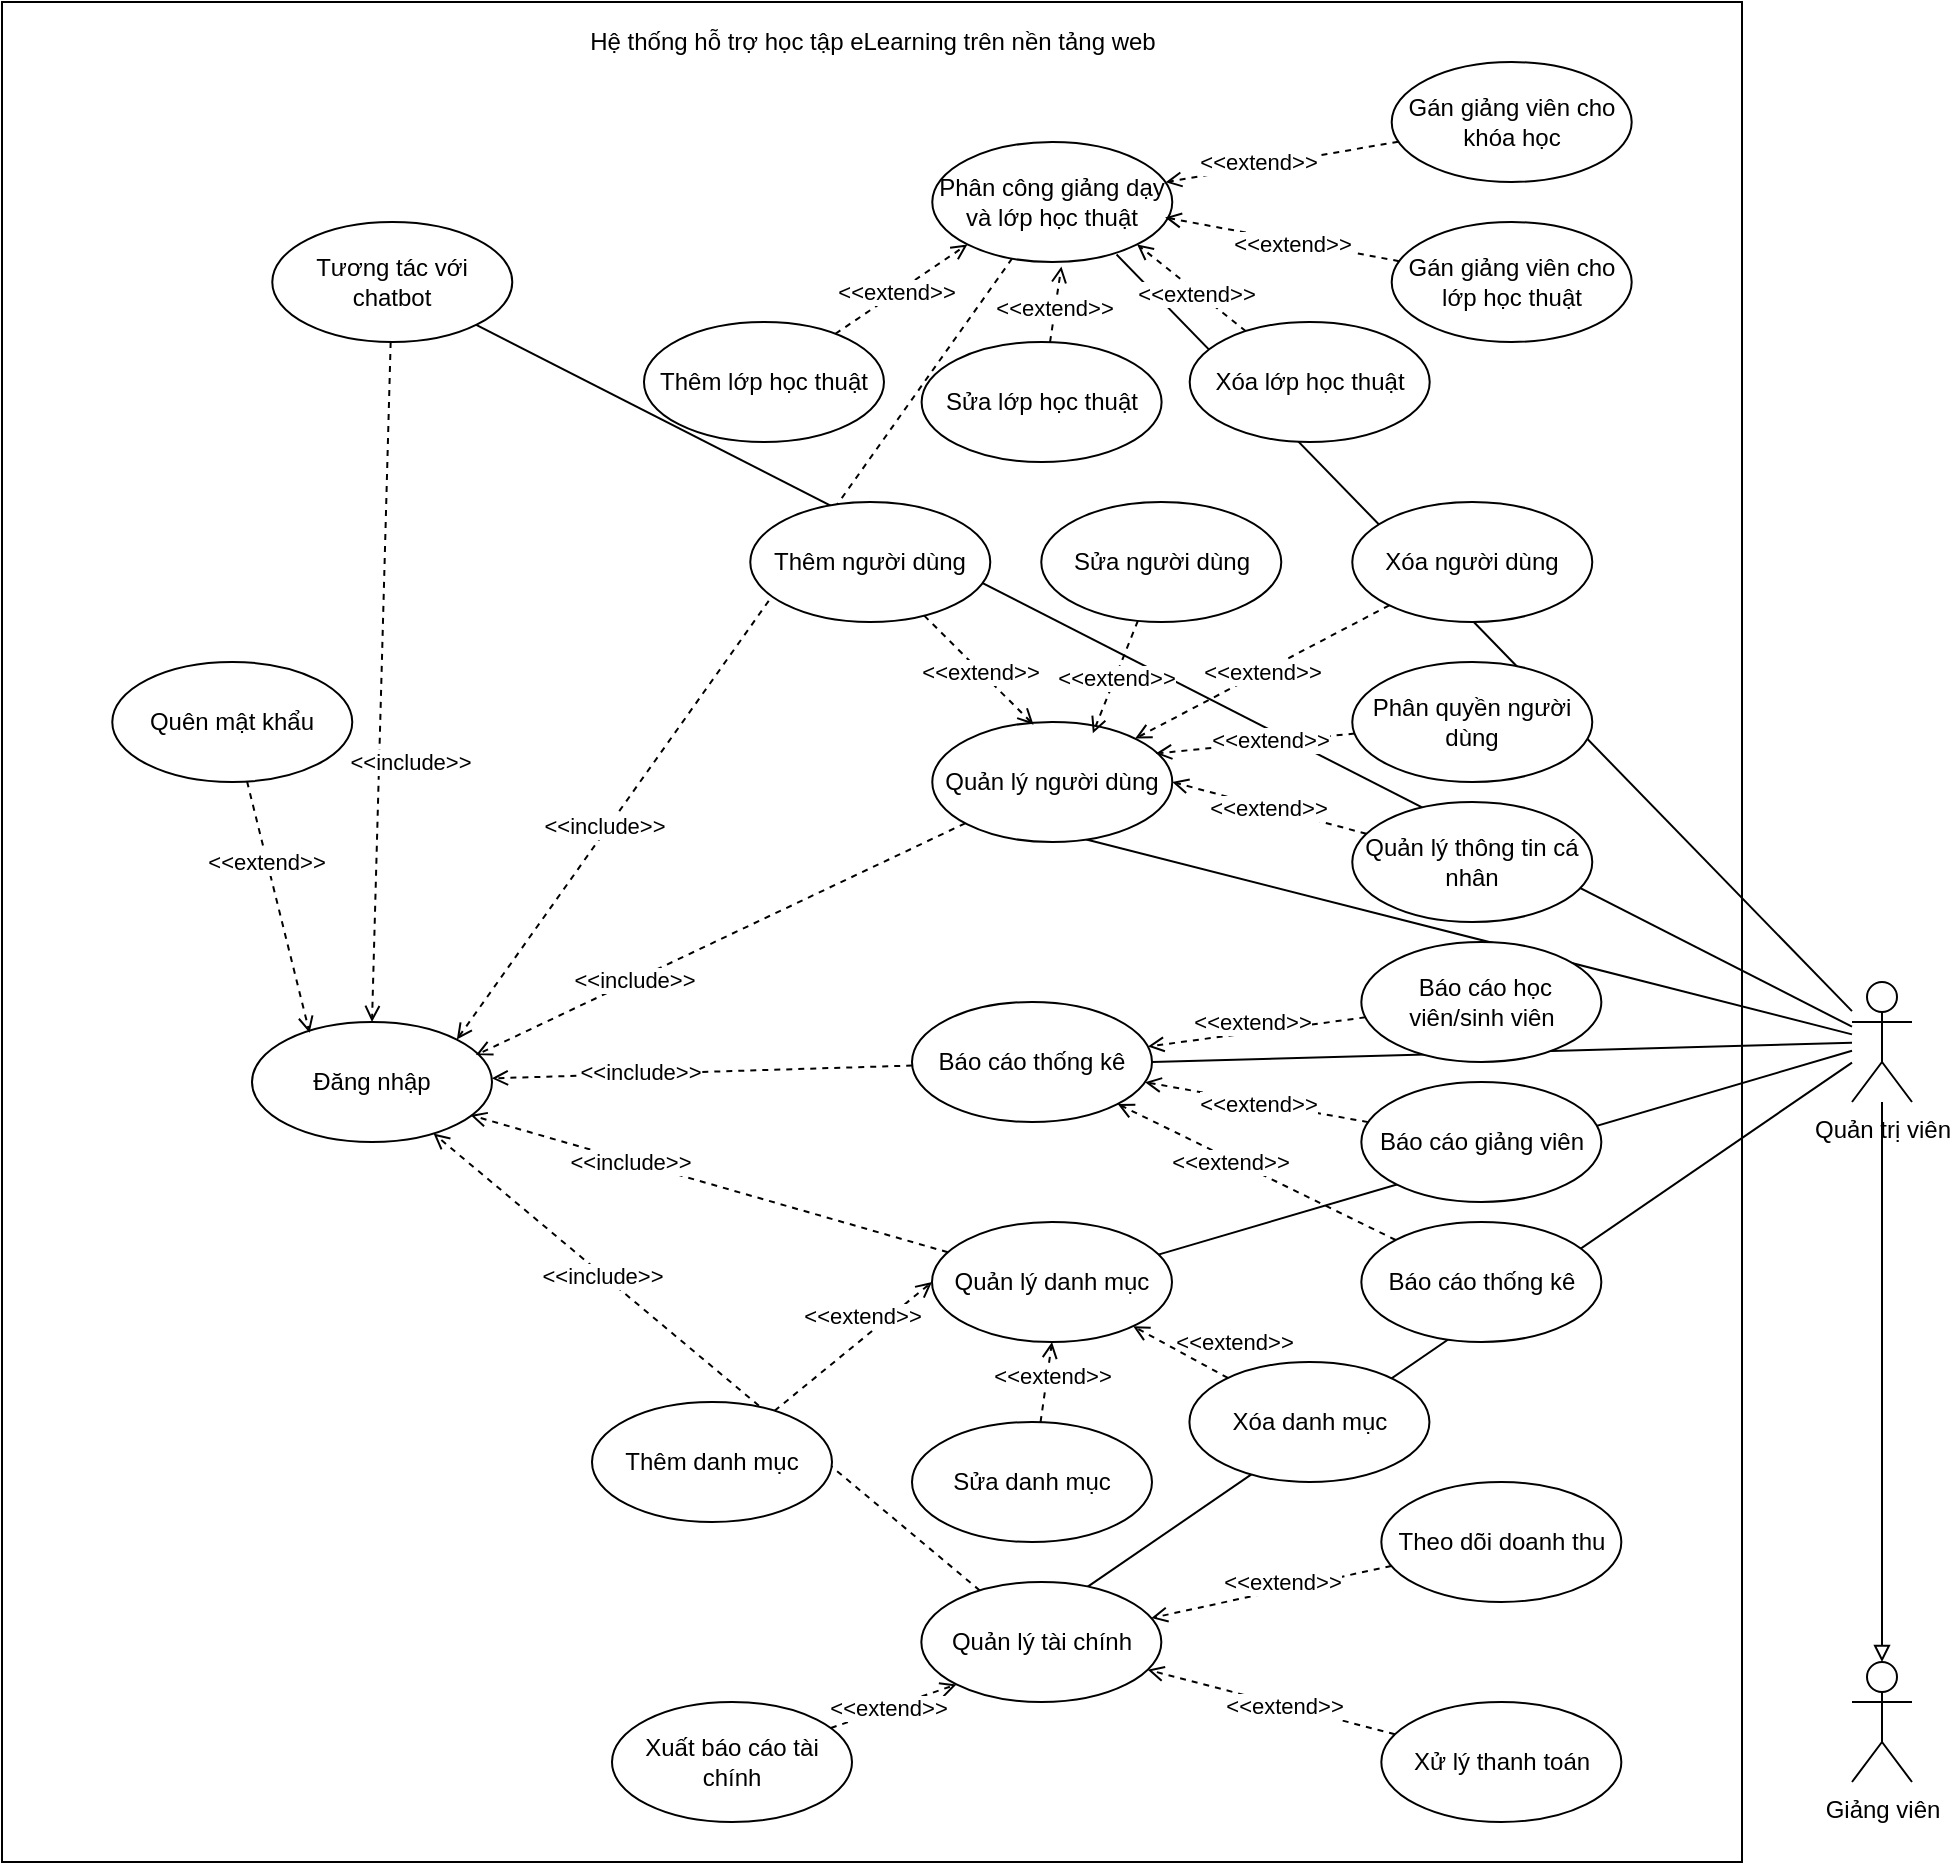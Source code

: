 <mxfile version="27.0.6">
  <diagram name="Page-1" id="FDcgBepIFSiOmwwHl9qi">
    <mxGraphModel dx="2107" dy="2203" grid="1" gridSize="10" guides="1" tooltips="1" connect="1" arrows="1" fold="1" page="1" pageScale="1" pageWidth="850" pageHeight="1100" math="0" shadow="0">
      <root>
        <mxCell id="0" />
        <mxCell id="1" parent="0" />
        <mxCell id="96Rs1fj9_P6RKk6u0Oii-1" value="" style="rounded=0;whiteSpace=wrap;html=1;" parent="1" vertex="1">
          <mxGeometry x="405" y="-130" width="870" height="930" as="geometry" />
        </mxCell>
        <mxCell id="96Rs1fj9_P6RKk6u0Oii-2" value="Hệ thống hỗ trợ học tập eLearning trên nền tảng web" style="text;html=1;align=center;verticalAlign=middle;whiteSpace=wrap;rounded=0;" parent="1" vertex="1">
          <mxGeometry x="612.5" y="-120" width="455" height="20" as="geometry" />
        </mxCell>
        <mxCell id="96Rs1fj9_P6RKk6u0Oii-4" style="rounded=0;orthogonalLoop=1;jettySize=auto;html=1;entryX=0.768;entryY=0.938;entryDx=0;entryDy=0;endArrow=none;startFill=0;entryPerimeter=0;" parent="1" source="96Rs1fj9_P6RKk6u0Oii-11" target="96Rs1fj9_P6RKk6u0Oii-79" edge="1">
          <mxGeometry relative="1" as="geometry" />
        </mxCell>
        <mxCell id="96Rs1fj9_P6RKk6u0Oii-6" style="rounded=0;orthogonalLoop=1;jettySize=auto;html=1;entryX=0.929;entryY=0.28;entryDx=0;entryDy=0;endArrow=none;startFill=0;entryPerimeter=0;" parent="1" source="96Rs1fj9_P6RKk6u0Oii-11" target="96Rs1fj9_P6RKk6u0Oii-48" edge="1">
          <mxGeometry relative="1" as="geometry" />
        </mxCell>
        <mxCell id="96Rs1fj9_P6RKk6u0Oii-7" style="rounded=0;orthogonalLoop=1;jettySize=auto;html=1;entryX=0.689;entryY=0.045;entryDx=0;entryDy=0;endArrow=none;startFill=0;entryPerimeter=0;" parent="1" source="96Rs1fj9_P6RKk6u0Oii-11" target="96Rs1fj9_P6RKk6u0Oii-42" edge="1">
          <mxGeometry relative="1" as="geometry" />
        </mxCell>
        <mxCell id="96Rs1fj9_P6RKk6u0Oii-9" style="rounded=0;orthogonalLoop=1;jettySize=auto;html=1;endArrow=none;startFill=0;" parent="1" source="96Rs1fj9_P6RKk6u0Oii-11" target="96Rs1fj9_P6RKk6u0Oii-45" edge="1">
          <mxGeometry relative="1" as="geometry" />
        </mxCell>
        <mxCell id="96Rs1fj9_P6RKk6u0Oii-122" style="edgeStyle=none;rounded=0;orthogonalLoop=1;jettySize=auto;html=1;endArrow=none;startFill=0;entryX=0.642;entryY=0.979;entryDx=0;entryDy=0;entryPerimeter=0;" parent="1" source="96Rs1fj9_P6RKk6u0Oii-11" target="96Rs1fj9_P6RKk6u0Oii-112" edge="1">
          <mxGeometry relative="1" as="geometry" />
        </mxCell>
        <mxCell id="96Rs1fj9_P6RKk6u0Oii-168" style="edgeStyle=none;rounded=0;orthogonalLoop=1;jettySize=auto;html=1;entryX=1;entryY=0.5;entryDx=0;entryDy=0;endArrow=none;startFill=0;" parent="1" source="96Rs1fj9_P6RKk6u0Oii-11" target="96Rs1fj9_P6RKk6u0Oii-167" edge="1">
          <mxGeometry relative="1" as="geometry" />
        </mxCell>
        <mxCell id="96Rs1fj9_P6RKk6u0Oii-11" value="Quản trị viên" style="shape=umlActor;verticalLabelPosition=bottom;verticalAlign=top;html=1;outlineConnect=0;" parent="1" vertex="1">
          <mxGeometry x="1330" y="360" width="30" height="60" as="geometry" />
        </mxCell>
        <mxCell id="96Rs1fj9_P6RKk6u0Oii-34" value="Đăng nhập" style="ellipse;whiteSpace=wrap;html=1;" parent="1" vertex="1">
          <mxGeometry x="530" y="380" width="120" height="60" as="geometry" />
        </mxCell>
        <mxCell id="96Rs1fj9_P6RKk6u0Oii-40" style="rounded=0;orthogonalLoop=1;jettySize=auto;html=1;endArrow=open;endFill=0;dashed=1;" parent="1" source="96Rs1fj9_P6RKk6u0Oii-42" target="96Rs1fj9_P6RKk6u0Oii-34" edge="1">
          <mxGeometry relative="1" as="geometry" />
        </mxCell>
        <mxCell id="96Rs1fj9_P6RKk6u0Oii-41" value="&amp;lt;&amp;lt;include&amp;gt;&amp;gt;" style="edgeLabel;html=1;align=center;verticalAlign=middle;resizable=0;points=[];" parent="96Rs1fj9_P6RKk6u0Oii-40" vertex="1" connectable="0">
          <mxGeometry x="0.383" relative="1" as="geometry">
            <mxPoint as="offset" />
          </mxGeometry>
        </mxCell>
        <mxCell id="96Rs1fj9_P6RKk6u0Oii-42" value="&lt;p style=&quot;white-space-collapse: preserve;&quot; dir=&quot;auto&quot;&gt;Quản lý tài chính&lt;/p&gt;" style="ellipse;whiteSpace=wrap;html=1;" parent="1" vertex="1">
          <mxGeometry x="864.67" y="660" width="120" height="60" as="geometry" />
        </mxCell>
        <mxCell id="96Rs1fj9_P6RKk6u0Oii-43" style="rounded=0;orthogonalLoop=1;jettySize=auto;html=1;endArrow=open;endFill=0;dashed=1;entryX=0.5;entryY=0;entryDx=0;entryDy=0;" parent="1" source="96Rs1fj9_P6RKk6u0Oii-45" target="96Rs1fj9_P6RKk6u0Oii-34" edge="1">
          <mxGeometry relative="1" as="geometry" />
        </mxCell>
        <mxCell id="96Rs1fj9_P6RKk6u0Oii-44" value="&amp;lt;&amp;lt;include&amp;gt;&amp;gt;" style="edgeLabel;html=1;align=center;verticalAlign=middle;resizable=0;points=[];" parent="96Rs1fj9_P6RKk6u0Oii-43" vertex="1" connectable="0">
          <mxGeometry x="0.474" y="-3" relative="1" as="geometry">
            <mxPoint x="19" y="-41" as="offset" />
          </mxGeometry>
        </mxCell>
        <mxCell id="96Rs1fj9_P6RKk6u0Oii-45" value="&lt;p style=&quot;white-space-collapse: preserve;&quot; dir=&quot;auto&quot;&gt;Tương tác với chatbot&lt;/p&gt;" style="ellipse;whiteSpace=wrap;html=1;" parent="1" vertex="1">
          <mxGeometry x="540.14" y="-20" width="120" height="60" as="geometry" />
        </mxCell>
        <mxCell id="96Rs1fj9_P6RKk6u0Oii-46" style="rounded=0;orthogonalLoop=1;jettySize=auto;html=1;endArrow=open;endFill=0;dashed=1;entryX=0.91;entryY=0.776;entryDx=0;entryDy=0;entryPerimeter=0;" parent="1" source="96Rs1fj9_P6RKk6u0Oii-48" target="96Rs1fj9_P6RKk6u0Oii-34" edge="1">
          <mxGeometry relative="1" as="geometry" />
        </mxCell>
        <mxCell id="96Rs1fj9_P6RKk6u0Oii-47" value="&amp;lt;&amp;lt;include&amp;gt;&amp;gt;" style="edgeLabel;html=1;align=center;verticalAlign=middle;resizable=0;points=[];" parent="96Rs1fj9_P6RKk6u0Oii-46" vertex="1" connectable="0">
          <mxGeometry x="0.337" relative="1" as="geometry">
            <mxPoint as="offset" />
          </mxGeometry>
        </mxCell>
        <mxCell id="96Rs1fj9_P6RKk6u0Oii-48" value="&lt;p style=&quot;white-space-collapse: preserve;&quot; dir=&quot;auto&quot;&gt;Quản lý danh mục&lt;/p&gt;" style="ellipse;whiteSpace=wrap;html=1;" parent="1" vertex="1">
          <mxGeometry x="870" y="480" width="120" height="60" as="geometry" />
        </mxCell>
        <mxCell id="96Rs1fj9_P6RKk6u0Oii-57" style="rounded=0;orthogonalLoop=1;jettySize=auto;html=1;exitX=0;exitY=0;exitDx=0;exitDy=0;" parent="1" edge="1">
          <mxGeometry relative="1" as="geometry">
            <mxPoint x="877.156" y="368.998" as="sourcePoint" />
            <mxPoint x="876.379" y="369.401" as="targetPoint" />
          </mxGeometry>
        </mxCell>
        <mxCell id="96Rs1fj9_P6RKk6u0Oii-79" value="&lt;p style=&quot;white-space-collapse: preserve;&quot; dir=&quot;auto&quot;&gt;Phân công giảng dạy và lớp học thuật&lt;/p&gt;" style="ellipse;whiteSpace=wrap;html=1;" parent="1" vertex="1">
          <mxGeometry x="870.14" y="-60" width="120" height="60" as="geometry" />
        </mxCell>
        <mxCell id="96Rs1fj9_P6RKk6u0Oii-105" style="rounded=0;orthogonalLoop=1;jettySize=auto;html=1;entryX=0.24;entryY=0.09;entryDx=0;entryDy=0;endArrow=open;endFill=0;dashed=1;entryPerimeter=0;" parent="1" source="96Rs1fj9_P6RKk6u0Oii-107" target="96Rs1fj9_P6RKk6u0Oii-34" edge="1">
          <mxGeometry relative="1" as="geometry" />
        </mxCell>
        <mxCell id="96Rs1fj9_P6RKk6u0Oii-110" value="&amp;lt;&amp;lt;extend&amp;gt;&amp;gt;" style="edgeLabel;html=1;align=center;verticalAlign=middle;resizable=0;points=[];" parent="96Rs1fj9_P6RKk6u0Oii-105" vertex="1" connectable="0">
          <mxGeometry x="-0.365" y="-1" relative="1" as="geometry">
            <mxPoint as="offset" />
          </mxGeometry>
        </mxCell>
        <mxCell id="96Rs1fj9_P6RKk6u0Oii-107" value="&lt;p style=&quot;white-space-collapse: preserve;&quot; dir=&quot;auto&quot;&gt;Quên mật khẩu&lt;/p&gt;" style="ellipse;whiteSpace=wrap;html=1;" parent="1" vertex="1">
          <mxGeometry x="460.14" y="200" width="120" height="60" as="geometry" />
        </mxCell>
        <mxCell id="96Rs1fj9_P6RKk6u0Oii-112" value="&lt;p style=&quot;white-space-collapse: preserve;&quot; dir=&quot;auto&quot;&gt;Quản lý người dùng&lt;/p&gt;" style="ellipse;whiteSpace=wrap;html=1;" parent="1" vertex="1">
          <mxGeometry x="870.14" y="230" width="120" height="60" as="geometry" />
        </mxCell>
        <mxCell id="96Rs1fj9_P6RKk6u0Oii-115" style="rounded=0;orthogonalLoop=1;jettySize=auto;html=1;entryX=0.933;entryY=0.276;entryDx=0;entryDy=0;entryPerimeter=0;dashed=1;endArrow=open;endFill=0;" parent="1" source="96Rs1fj9_P6RKk6u0Oii-112" target="96Rs1fj9_P6RKk6u0Oii-34" edge="1">
          <mxGeometry relative="1" as="geometry" />
        </mxCell>
        <mxCell id="96Rs1fj9_P6RKk6u0Oii-116" value="&amp;lt;&amp;lt;include&amp;gt;&amp;gt;" style="edgeLabel;html=1;align=center;verticalAlign=middle;resizable=0;points=[];" parent="96Rs1fj9_P6RKk6u0Oii-115" vertex="1" connectable="0">
          <mxGeometry x="0.355" relative="1" as="geometry">
            <mxPoint as="offset" />
          </mxGeometry>
        </mxCell>
        <mxCell id="96Rs1fj9_P6RKk6u0Oii-117" style="rounded=0;orthogonalLoop=1;jettySize=auto;html=1;entryX=1;entryY=0;entryDx=0;entryDy=0;dashed=1;endArrow=open;endFill=0;" parent="1" source="96Rs1fj9_P6RKk6u0Oii-79" target="96Rs1fj9_P6RKk6u0Oii-34" edge="1">
          <mxGeometry relative="1" as="geometry" />
        </mxCell>
        <mxCell id="96Rs1fj9_P6RKk6u0Oii-120" value="&amp;lt;&amp;lt;include&amp;gt;&amp;gt;" style="edgeLabel;html=1;align=center;verticalAlign=middle;resizable=0;points=[];" parent="96Rs1fj9_P6RKk6u0Oii-117" vertex="1" connectable="0">
          <mxGeometry x="0.459" y="-2" relative="1" as="geometry">
            <mxPoint as="offset" />
          </mxGeometry>
        </mxCell>
        <mxCell id="96Rs1fj9_P6RKk6u0Oii-125" style="edgeStyle=none;rounded=0;orthogonalLoop=1;jettySize=auto;html=1;entryX=0.931;entryY=0.263;entryDx=0;entryDy=0;entryPerimeter=0;dashed=1;endArrow=open;endFill=0;" parent="1" source="96Rs1fj9_P6RKk6u0Oii-123" target="96Rs1fj9_P6RKk6u0Oii-112" edge="1">
          <mxGeometry relative="1" as="geometry" />
        </mxCell>
        <mxCell id="96Rs1fj9_P6RKk6u0Oii-135" value="&amp;lt;&amp;lt;extend&amp;gt;&amp;gt;" style="edgeLabel;html=1;align=center;verticalAlign=middle;resizable=0;points=[];" parent="96Rs1fj9_P6RKk6u0Oii-125" vertex="1" connectable="0">
          <mxGeometry x="-0.153" y="-1" relative="1" as="geometry">
            <mxPoint as="offset" />
          </mxGeometry>
        </mxCell>
        <mxCell id="96Rs1fj9_P6RKk6u0Oii-126" style="edgeStyle=none;rounded=0;orthogonalLoop=1;jettySize=auto;html=1;entryX=1;entryY=0.5;entryDx=0;entryDy=0;dashed=1;endArrow=open;endFill=0;" parent="1" source="96Rs1fj9_P6RKk6u0Oii-124" target="96Rs1fj9_P6RKk6u0Oii-112" edge="1">
          <mxGeometry relative="1" as="geometry" />
        </mxCell>
        <mxCell id="96Rs1fj9_P6RKk6u0Oii-136" value="&amp;lt;&amp;lt;extend&amp;gt;&amp;gt;" style="edgeLabel;html=1;align=center;verticalAlign=middle;resizable=0;points=[];" parent="96Rs1fj9_P6RKk6u0Oii-126" vertex="1" connectable="0">
          <mxGeometry x="0.028" relative="1" as="geometry">
            <mxPoint as="offset" />
          </mxGeometry>
        </mxCell>
        <mxCell id="96Rs1fj9_P6RKk6u0Oii-124" value="Quản lý thông tin cá nhân" style="ellipse;whiteSpace=wrap;html=1;" parent="1" vertex="1">
          <mxGeometry x="1080.14" y="270" width="120" height="60" as="geometry" />
        </mxCell>
        <mxCell id="96Rs1fj9_P6RKk6u0Oii-123" value="Phân quyền người dùng" style="ellipse;whiteSpace=wrap;html=1;" parent="1" vertex="1">
          <mxGeometry x="1080.14" y="200" width="120" height="60" as="geometry" />
        </mxCell>
        <mxCell id="96Rs1fj9_P6RKk6u0Oii-129" style="edgeStyle=none;rounded=0;orthogonalLoop=1;jettySize=auto;html=1;dashed=1;endArrow=open;endFill=0;" parent="1" source="96Rs1fj9_P6RKk6u0Oii-128" target="96Rs1fj9_P6RKk6u0Oii-112" edge="1">
          <mxGeometry relative="1" as="geometry" />
        </mxCell>
        <mxCell id="96Rs1fj9_P6RKk6u0Oii-134" value="&amp;lt;&amp;lt;extend&amp;gt;&amp;gt;" style="edgeLabel;html=1;align=center;verticalAlign=middle;resizable=0;points=[];" parent="96Rs1fj9_P6RKk6u0Oii-129" vertex="1" connectable="0">
          <mxGeometry x="0.005" relative="1" as="geometry">
            <mxPoint as="offset" />
          </mxGeometry>
        </mxCell>
        <mxCell id="96Rs1fj9_P6RKk6u0Oii-128" value="Xóa người dùng" style="ellipse;whiteSpace=wrap;html=1;" parent="1" vertex="1">
          <mxGeometry x="1080.14" y="120" width="120" height="60" as="geometry" />
        </mxCell>
        <mxCell id="96Rs1fj9_P6RKk6u0Oii-142" style="edgeStyle=none;rounded=0;orthogonalLoop=1;jettySize=auto;html=1;dashed=1;endArrow=open;endFill=0;" parent="1" source="96Rs1fj9_P6RKk6u0Oii-137" target="96Rs1fj9_P6RKk6u0Oii-79" edge="1">
          <mxGeometry relative="1" as="geometry" />
        </mxCell>
        <mxCell id="96Rs1fj9_P6RKk6u0Oii-145" value="&amp;lt;&amp;lt;extend&amp;gt;&amp;gt;" style="edgeLabel;html=1;align=center;verticalAlign=middle;resizable=0;points=[];" parent="96Rs1fj9_P6RKk6u0Oii-142" vertex="1" connectable="0">
          <mxGeometry x="0.209" y="-2" relative="1" as="geometry">
            <mxPoint as="offset" />
          </mxGeometry>
        </mxCell>
        <mxCell id="96Rs1fj9_P6RKk6u0Oii-137" value="Gán giảng viên cho khóa học" style="ellipse;whiteSpace=wrap;html=1;" parent="1" vertex="1">
          <mxGeometry x="1099.85" y="-100" width="120" height="60" as="geometry" />
        </mxCell>
        <mxCell id="96Rs1fj9_P6RKk6u0Oii-139" value="Gán giảng viên cho lớp học thuật" style="ellipse;whiteSpace=wrap;html=1;" parent="1" vertex="1">
          <mxGeometry x="1099.85" y="-20" width="120" height="60" as="geometry" />
        </mxCell>
        <mxCell id="96Rs1fj9_P6RKk6u0Oii-144" style="edgeStyle=none;rounded=0;orthogonalLoop=1;jettySize=auto;html=1;entryX=0.97;entryY=0.629;entryDx=0;entryDy=0;entryPerimeter=0;dashed=1;endArrow=open;endFill=0;" parent="1" source="96Rs1fj9_P6RKk6u0Oii-139" target="96Rs1fj9_P6RKk6u0Oii-79" edge="1">
          <mxGeometry relative="1" as="geometry" />
        </mxCell>
        <mxCell id="96Rs1fj9_P6RKk6u0Oii-146" value="&amp;lt;&amp;lt;extend&amp;gt;&amp;gt;" style="edgeLabel;html=1;align=center;verticalAlign=middle;resizable=0;points=[];" parent="96Rs1fj9_P6RKk6u0Oii-144" vertex="1" connectable="0">
          <mxGeometry x="-0.074" y="1" relative="1" as="geometry">
            <mxPoint as="offset" />
          </mxGeometry>
        </mxCell>
        <mxCell id="96Rs1fj9_P6RKk6u0Oii-161" style="edgeStyle=none;rounded=0;orthogonalLoop=1;jettySize=auto;html=1;dashed=1;endArrow=open;endFill=0;" parent="1" source="96Rs1fj9_P6RKk6u0Oii-155" target="96Rs1fj9_P6RKk6u0Oii-42" edge="1">
          <mxGeometry relative="1" as="geometry" />
        </mxCell>
        <mxCell id="96Rs1fj9_P6RKk6u0Oii-164" value="&amp;lt;&amp;lt;extend&amp;gt;&amp;gt;" style="edgeLabel;html=1;align=center;verticalAlign=middle;resizable=0;points=[];" parent="96Rs1fj9_P6RKk6u0Oii-161" vertex="1" connectable="0">
          <mxGeometry x="0.085" relative="1" as="geometry">
            <mxPoint x="-14" y="-126" as="offset" />
          </mxGeometry>
        </mxCell>
        <mxCell id="96Rs1fj9_P6RKk6u0Oii-155" value="Theo dõi doanh thu" style="ellipse;whiteSpace=wrap;html=1;" parent="1" vertex="1">
          <mxGeometry x="1094.67" y="610" width="120" height="60" as="geometry" />
        </mxCell>
        <mxCell id="96Rs1fj9_P6RKk6u0Oii-178" style="edgeStyle=none;rounded=0;orthogonalLoop=1;jettySize=auto;html=1;endArrow=open;endFill=0;dashed=1;" parent="1" source="96Rs1fj9_P6RKk6u0Oii-156" target="96Rs1fj9_P6RKk6u0Oii-167" edge="1">
          <mxGeometry relative="1" as="geometry" />
        </mxCell>
        <mxCell id="96Rs1fj9_P6RKk6u0Oii-181" value="&amp;lt;&amp;lt;extend&amp;gt;&amp;gt;" style="edgeLabel;html=1;align=center;verticalAlign=middle;resizable=0;points=[];" parent="96Rs1fj9_P6RKk6u0Oii-178" vertex="1" connectable="0">
          <mxGeometry x="0.186" y="1" relative="1" as="geometry">
            <mxPoint as="offset" />
          </mxGeometry>
        </mxCell>
        <mxCell id="96Rs1fj9_P6RKk6u0Oii-156" value="Báo cáo thống kê" style="ellipse;whiteSpace=wrap;html=1;" parent="1" vertex="1">
          <mxGeometry x="1084.67" y="480" width="120" height="60" as="geometry" />
        </mxCell>
        <mxCell id="96Rs1fj9_P6RKk6u0Oii-163" style="edgeStyle=none;rounded=0;orthogonalLoop=1;jettySize=auto;html=1;dashed=1;endArrow=open;endFill=0;" parent="1" source="96Rs1fj9_P6RKk6u0Oii-157" target="96Rs1fj9_P6RKk6u0Oii-42" edge="1">
          <mxGeometry relative="1" as="geometry" />
        </mxCell>
        <mxCell id="96Rs1fj9_P6RKk6u0Oii-166" value="&amp;lt;&amp;lt;extend&amp;gt;&amp;gt;" style="edgeLabel;html=1;align=center;verticalAlign=middle;resizable=0;points=[];" parent="96Rs1fj9_P6RKk6u0Oii-163" vertex="1" connectable="0">
          <mxGeometry x="-0.1" relative="1" as="geometry">
            <mxPoint as="offset" />
          </mxGeometry>
        </mxCell>
        <mxCell id="96Rs1fj9_P6RKk6u0Oii-157" value="Xử lý thanh toán" style="ellipse;whiteSpace=wrap;html=1;" parent="1" vertex="1">
          <mxGeometry x="1094.67" y="720" width="120" height="60" as="geometry" />
        </mxCell>
        <mxCell id="96Rs1fj9_P6RKk6u0Oii-169" style="edgeStyle=none;rounded=0;orthogonalLoop=1;jettySize=auto;html=1;dashed=1;endArrow=open;endFill=0;" parent="1" source="96Rs1fj9_P6RKk6u0Oii-167" target="96Rs1fj9_P6RKk6u0Oii-34" edge="1">
          <mxGeometry relative="1" as="geometry" />
        </mxCell>
        <mxCell id="96Rs1fj9_P6RKk6u0Oii-186" value="&amp;lt;&amp;lt;include&amp;gt;&amp;gt;" style="edgeLabel;html=1;align=center;verticalAlign=middle;resizable=0;points=[];" parent="96Rs1fj9_P6RKk6u0Oii-169" vertex="1" connectable="0">
          <mxGeometry x="0.3" y="-1" relative="1" as="geometry">
            <mxPoint as="offset" />
          </mxGeometry>
        </mxCell>
        <mxCell id="96Rs1fj9_P6RKk6u0Oii-167" value="&lt;p style=&quot;white-space-collapse: preserve;&quot; dir=&quot;auto&quot;&gt;Báo cáo thống kê&lt;/p&gt;" style="ellipse;whiteSpace=wrap;html=1;" parent="1" vertex="1">
          <mxGeometry x="860" y="370" width="120" height="60" as="geometry" />
        </mxCell>
        <mxCell id="96Rs1fj9_P6RKk6u0Oii-176" style="edgeStyle=none;rounded=0;orthogonalLoop=1;jettySize=auto;html=1;endArrow=open;endFill=0;dashed=1;" parent="1" source="96Rs1fj9_P6RKk6u0Oii-171" target="96Rs1fj9_P6RKk6u0Oii-167" edge="1">
          <mxGeometry relative="1" as="geometry" />
        </mxCell>
        <mxCell id="96Rs1fj9_P6RKk6u0Oii-179" value="&amp;lt;&amp;lt;extend&amp;gt;&amp;gt;" style="edgeLabel;html=1;align=center;verticalAlign=middle;resizable=0;points=[];" parent="96Rs1fj9_P6RKk6u0Oii-176" vertex="1" connectable="0">
          <mxGeometry x="0.133" y="3" relative="1" as="geometry">
            <mxPoint x="4" y="-9" as="offset" />
          </mxGeometry>
        </mxCell>
        <mxCell id="96Rs1fj9_P6RKk6u0Oii-171" value="&lt;p style=&quot;white-space-collapse: preserve;&quot; dir=&quot;auto&quot;&gt; Báo cáo học viên/sinh viên&lt;/p&gt;" style="ellipse;whiteSpace=wrap;html=1;" parent="1" vertex="1">
          <mxGeometry x="1084.67" y="340" width="120" height="60" as="geometry" />
        </mxCell>
        <mxCell id="96Rs1fj9_P6RKk6u0Oii-177" style="edgeStyle=none;rounded=0;orthogonalLoop=1;jettySize=auto;html=1;endArrow=open;endFill=0;dashed=1;" parent="1" source="96Rs1fj9_P6RKk6u0Oii-172" target="96Rs1fj9_P6RKk6u0Oii-167" edge="1">
          <mxGeometry relative="1" as="geometry" />
        </mxCell>
        <mxCell id="96Rs1fj9_P6RKk6u0Oii-180" value="&amp;lt;&amp;lt;extend&amp;gt;&amp;gt;" style="edgeLabel;html=1;align=center;verticalAlign=middle;resizable=0;points=[];" parent="96Rs1fj9_P6RKk6u0Oii-177" vertex="1" connectable="0">
          <mxGeometry x="-0.001" y="1" relative="1" as="geometry">
            <mxPoint as="offset" />
          </mxGeometry>
        </mxCell>
        <mxCell id="96Rs1fj9_P6RKk6u0Oii-172" value="&lt;p style=&quot;white-space-collapse: preserve;&quot; dir=&quot;auto&quot;&gt;Báo cáo giảng viên&lt;/p&gt;" style="ellipse;whiteSpace=wrap;html=1;" parent="1" vertex="1">
          <mxGeometry x="1084.67" y="410" width="120" height="60" as="geometry" />
        </mxCell>
        <mxCell id="96Rs1fj9_P6RKk6u0Oii-182" value="Xóa&amp;nbsp;&lt;span style=&quot;background-color: transparent; color: light-dark(rgb(0, 0, 0), rgb(255, 255, 255));&quot;&gt;danh mục&lt;/span&gt;" style="ellipse;whiteSpace=wrap;html=1;" parent="1" vertex="1">
          <mxGeometry x="998.71" y="550" width="120" height="60" as="geometry" />
        </mxCell>
        <mxCell id="L-A-K1zgmUTlrSoMtgNh-1" value="Giảng viên" style="shape=umlActor;verticalLabelPosition=bottom;verticalAlign=top;html=1;outlineConnect=0;" parent="1" vertex="1">
          <mxGeometry x="1330" y="700" width="30" height="60" as="geometry" />
        </mxCell>
        <mxCell id="L-A-K1zgmUTlrSoMtgNh-2" style="edgeStyle=orthogonalEdgeStyle;rounded=0;orthogonalLoop=1;jettySize=auto;html=1;entryX=0.5;entryY=0;entryDx=0;entryDy=0;entryPerimeter=0;endArrow=block;endFill=0;" parent="1" source="96Rs1fj9_P6RKk6u0Oii-11" target="L-A-K1zgmUTlrSoMtgNh-1" edge="1">
          <mxGeometry relative="1" as="geometry" />
        </mxCell>
        <mxCell id="s3GclX2u2Ic17jW2BKlU-1" value="&amp;lt;&amp;lt;extend&amp;gt;&amp;gt;" style="edgeLabel;html=1;align=center;verticalAlign=middle;resizable=0;points=[];" parent="1" vertex="1" connectable="0">
          <mxGeometry x="1044.71" y="659.997" as="geometry" />
        </mxCell>
        <mxCell id="bydtYof8P61KNAazuHfW-4" value="Thêm&amp;nbsp;&lt;span style=&quot;background-color: transparent; color: light-dark(rgb(0, 0, 0), rgb(255, 255, 255));&quot;&gt;danh mục&lt;/span&gt;" style="ellipse;whiteSpace=wrap;html=1;" vertex="1" parent="1">
          <mxGeometry x="700" y="570" width="120" height="60" as="geometry" />
        </mxCell>
        <mxCell id="bydtYof8P61KNAazuHfW-3" style="edgeStyle=none;rounded=0;orthogonalLoop=1;jettySize=auto;html=1;dashed=1;endArrow=open;endFill=0;entryX=0;entryY=0.5;entryDx=0;entryDy=0;" edge="1" parent="1" source="bydtYof8P61KNAazuHfW-4" target="96Rs1fj9_P6RKk6u0Oii-48">
          <mxGeometry relative="1" as="geometry">
            <mxPoint x="550" y="555" as="targetPoint" />
          </mxGeometry>
        </mxCell>
        <mxCell id="bydtYof8P61KNAazuHfW-9" value="&lt;div&gt;Sửa danh mục&lt;/div&gt;" style="ellipse;whiteSpace=wrap;html=1;" vertex="1" parent="1">
          <mxGeometry x="860" y="580" width="120" height="60" as="geometry" />
        </mxCell>
        <mxCell id="bydtYof8P61KNAazuHfW-10" style="edgeStyle=none;rounded=0;orthogonalLoop=1;jettySize=auto;html=1;dashed=1;endArrow=open;endFill=0;entryX=0.5;entryY=1;entryDx=0;entryDy=0;" edge="1" parent="1" source="bydtYof8P61KNAazuHfW-9" target="96Rs1fj9_P6RKk6u0Oii-48">
          <mxGeometry relative="1" as="geometry">
            <mxPoint x="1060" y="540" as="targetPoint" />
          </mxGeometry>
        </mxCell>
        <mxCell id="bydtYof8P61KNAazuHfW-8" value="&amp;lt;&amp;lt;extend&amp;gt;&amp;gt;" style="edgeLabel;html=1;align=center;verticalAlign=middle;resizable=0;points=[];" vertex="1" connectable="0" parent="1">
          <mxGeometry x="924.675" y="569.998" as="geometry">
            <mxPoint x="5" y="-13" as="offset" />
          </mxGeometry>
        </mxCell>
        <mxCell id="bydtYof8P61KNAazuHfW-2" value="&amp;lt;&amp;lt;extend&amp;gt;&amp;gt;" style="edgeLabel;html=1;align=center;verticalAlign=middle;resizable=0;points=[];" vertex="1" connectable="0" parent="1">
          <mxGeometry x="830.005" y="539.998" as="geometry">
            <mxPoint x="5" y="-13" as="offset" />
          </mxGeometry>
        </mxCell>
        <mxCell id="96Rs1fj9_P6RKk6u0Oii-183" style="edgeStyle=none;rounded=0;orthogonalLoop=1;jettySize=auto;html=1;dashed=1;endArrow=open;endFill=0;" parent="1" source="96Rs1fj9_P6RKk6u0Oii-182" target="96Rs1fj9_P6RKk6u0Oii-48" edge="1">
          <mxGeometry relative="1" as="geometry" />
        </mxCell>
        <mxCell id="bydtYof8P61KNAazuHfW-14" style="edgeStyle=none;rounded=0;orthogonalLoop=1;jettySize=auto;html=1;dashed=1;endArrow=open;endFill=0;entryX=0;entryY=1;entryDx=0;entryDy=0;" edge="1" parent="1" source="bydtYof8P61KNAazuHfW-16" target="96Rs1fj9_P6RKk6u0Oii-42">
          <mxGeometry relative="1" as="geometry">
            <mxPoint x="639.67" y="704" as="targetPoint" />
          </mxGeometry>
        </mxCell>
        <mxCell id="bydtYof8P61KNAazuHfW-15" value="&amp;lt;&amp;lt;extend&amp;gt;&amp;gt;" style="edgeLabel;html=1;align=center;verticalAlign=middle;resizable=0;points=[];" vertex="1" connectable="0" parent="bydtYof8P61KNAazuHfW-14">
          <mxGeometry x="-0.1" relative="1" as="geometry">
            <mxPoint as="offset" />
          </mxGeometry>
        </mxCell>
        <mxCell id="bydtYof8P61KNAazuHfW-16" value="Xuất báo cáo tài chính" style="ellipse;whiteSpace=wrap;html=1;" vertex="1" parent="1">
          <mxGeometry x="710" y="720" width="120" height="60" as="geometry" />
        </mxCell>
        <mxCell id="bydtYof8P61KNAazuHfW-18" style="edgeStyle=none;rounded=0;orthogonalLoop=1;jettySize=auto;html=1;dashed=1;endArrow=open;endFill=0;entryX=0.669;entryY=0.094;entryDx=0;entryDy=0;entryPerimeter=0;" edge="1" parent="1" source="bydtYof8P61KNAazuHfW-20" target="96Rs1fj9_P6RKk6u0Oii-112">
          <mxGeometry relative="1" as="geometry">
            <mxPoint x="815.64" y="238" as="targetPoint" />
          </mxGeometry>
        </mxCell>
        <mxCell id="bydtYof8P61KNAazuHfW-19" value="&amp;lt;&amp;lt;extend&amp;gt;&amp;gt;" style="edgeLabel;html=1;align=center;verticalAlign=middle;resizable=0;points=[];" vertex="1" connectable="0" parent="bydtYof8P61KNAazuHfW-18">
          <mxGeometry x="0.005" relative="1" as="geometry">
            <mxPoint as="offset" />
          </mxGeometry>
        </mxCell>
        <mxCell id="bydtYof8P61KNAazuHfW-20" value="Sửa người dùng" style="ellipse;whiteSpace=wrap;html=1;" vertex="1" parent="1">
          <mxGeometry x="924.64" y="120" width="120" height="60" as="geometry" />
        </mxCell>
        <mxCell id="bydtYof8P61KNAazuHfW-22" style="edgeStyle=none;rounded=0;orthogonalLoop=1;jettySize=auto;html=1;dashed=1;endArrow=open;endFill=0;entryX=0.422;entryY=0.022;entryDx=0;entryDy=0;entryPerimeter=0;" edge="1" parent="1" source="bydtYof8P61KNAazuHfW-24" target="96Rs1fj9_P6RKk6u0Oii-112">
          <mxGeometry relative="1" as="geometry">
            <mxPoint x="670.14" y="238" as="targetPoint" />
          </mxGeometry>
        </mxCell>
        <mxCell id="bydtYof8P61KNAazuHfW-23" value="&amp;lt;&amp;lt;extend&amp;gt;&amp;gt;" style="edgeLabel;html=1;align=center;verticalAlign=middle;resizable=0;points=[];" vertex="1" connectable="0" parent="bydtYof8P61KNAazuHfW-22">
          <mxGeometry x="0.005" relative="1" as="geometry">
            <mxPoint as="offset" />
          </mxGeometry>
        </mxCell>
        <mxCell id="bydtYof8P61KNAazuHfW-24" value="Thêm người dùng" style="ellipse;whiteSpace=wrap;html=1;" vertex="1" parent="1">
          <mxGeometry x="779.14" y="120" width="120" height="60" as="geometry" />
        </mxCell>
        <mxCell id="bydtYof8P61KNAazuHfW-27" value="Xóa lớp học thuật" style="ellipse;whiteSpace=wrap;html=1;" vertex="1" parent="1">
          <mxGeometry x="998.85" y="30" width="120" height="60" as="geometry" />
        </mxCell>
        <mxCell id="bydtYof8P61KNAazuHfW-28" style="edgeStyle=none;rounded=0;orthogonalLoop=1;jettySize=auto;html=1;entryX=1;entryY=1;entryDx=0;entryDy=0;dashed=1;endArrow=open;endFill=0;" edge="1" parent="1" source="bydtYof8P61KNAazuHfW-27" target="96Rs1fj9_P6RKk6u0Oii-79">
          <mxGeometry relative="1" as="geometry">
            <mxPoint x="880.14" y="38" as="targetPoint" />
          </mxGeometry>
        </mxCell>
        <mxCell id="bydtYof8P61KNAazuHfW-29" value="&amp;lt;&amp;lt;extend&amp;gt;&amp;gt;" style="edgeLabel;html=1;align=center;verticalAlign=middle;resizable=0;points=[];" vertex="1" connectable="0" parent="bydtYof8P61KNAazuHfW-28">
          <mxGeometry x="-0.074" y="1" relative="1" as="geometry">
            <mxPoint as="offset" />
          </mxGeometry>
        </mxCell>
        <mxCell id="bydtYof8P61KNAazuHfW-31" value="Thêm lớp học thuật" style="ellipse;whiteSpace=wrap;html=1;" vertex="1" parent="1">
          <mxGeometry x="725.99" y="29.998" width="120" height="60" as="geometry" />
        </mxCell>
        <mxCell id="bydtYof8P61KNAazuHfW-32" style="edgeStyle=none;rounded=0;orthogonalLoop=1;jettySize=auto;html=1;entryX=0;entryY=1;entryDx=0;entryDy=0;dashed=1;endArrow=open;endFill=0;" edge="1" parent="1" source="bydtYof8P61KNAazuHfW-31" target="96Rs1fj9_P6RKk6u0Oii-79">
          <mxGeometry relative="1" as="geometry">
            <mxPoint x="694.28" y="0.998" as="targetPoint" />
          </mxGeometry>
        </mxCell>
        <mxCell id="bydtYof8P61KNAazuHfW-33" value="&amp;lt;&amp;lt;extend&amp;gt;&amp;gt;" style="edgeLabel;html=1;align=center;verticalAlign=middle;resizable=0;points=[];" vertex="1" connectable="0" parent="bydtYof8P61KNAazuHfW-32">
          <mxGeometry x="-0.074" y="1" relative="1" as="geometry">
            <mxPoint as="offset" />
          </mxGeometry>
        </mxCell>
        <mxCell id="bydtYof8P61KNAazuHfW-34" value="Sửa lớp học thuật" style="ellipse;whiteSpace=wrap;html=1;" vertex="1" parent="1">
          <mxGeometry x="864.81" y="40" width="120" height="60" as="geometry" />
        </mxCell>
        <mxCell id="bydtYof8P61KNAazuHfW-35" style="edgeStyle=none;rounded=0;orthogonalLoop=1;jettySize=auto;html=1;entryX=0.538;entryY=1.037;entryDx=0;entryDy=0;dashed=1;endArrow=open;endFill=0;entryPerimeter=0;" edge="1" parent="1" source="bydtYof8P61KNAazuHfW-34" target="96Rs1fj9_P6RKk6u0Oii-79">
          <mxGeometry relative="1" as="geometry">
            <mxPoint x="833.1" y="1" as="targetPoint" />
          </mxGeometry>
        </mxCell>
        <mxCell id="bydtYof8P61KNAazuHfW-36" value="&amp;lt;&amp;lt;extend&amp;gt;&amp;gt;" style="edgeLabel;html=1;align=center;verticalAlign=middle;resizable=0;points=[];" vertex="1" connectable="0" parent="bydtYof8P61KNAazuHfW-35">
          <mxGeometry x="-0.074" y="1" relative="1" as="geometry">
            <mxPoint as="offset" />
          </mxGeometry>
        </mxCell>
      </root>
    </mxGraphModel>
  </diagram>
</mxfile>
